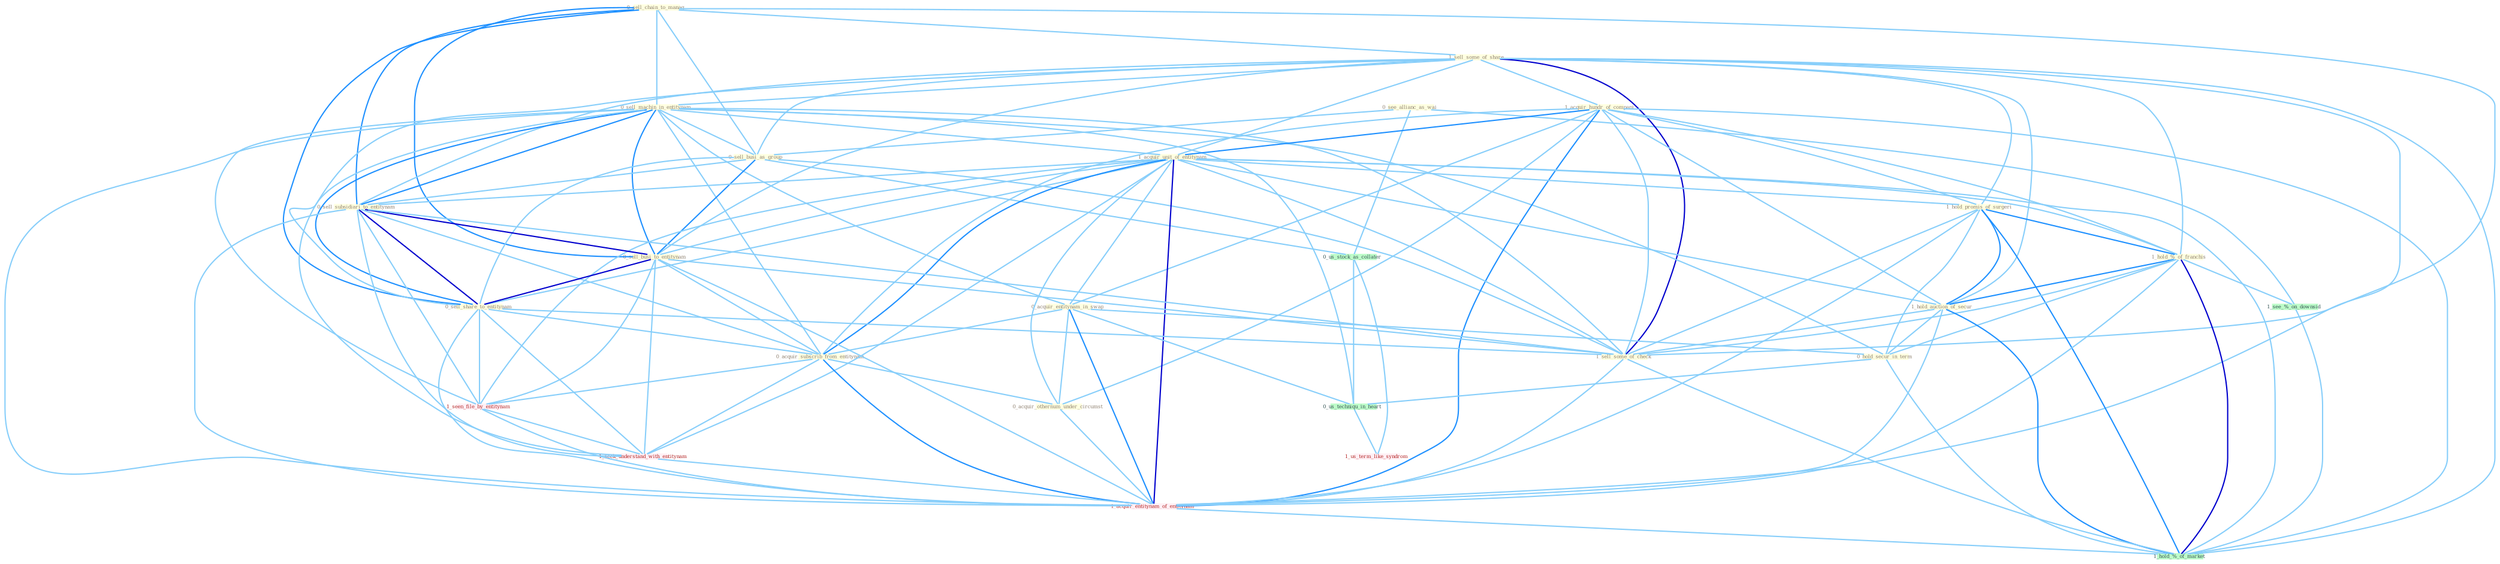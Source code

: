 Graph G{ 
    node
    [shape=polygon,style=filled,width=.5,height=.06,color="#BDFCC9",fixedsize=true,fontsize=4,
    fontcolor="#2f4f4f"];
    {node
    [color="#ffffe0", fontcolor="#8b7d6b"] "0_sell_chain_to_manag " "0_see_allianc_as_wai " "1_sell_some_of_share " "0_sell_machin_in_entitynam " "0_sell_busi_as_group " "1_acquir_hundr_of_compani " "1_acquir_unit_of_entitynam " "0_sell_subsidiari_to_entitynam " "0_sell_busi_to_entitynam " "1_hold_promis_of_surgeri " "0_sell_share_to_entitynam " "1_hold_%_of_franchis " "1_hold_auction_of_secur " "0_acquir_entitynam_in_swap " "1_sell_some_of_check " "0_hold_secur_in_term " "0_acquir_subscrib_from_entitynam " "0_acquir_othernum_under_circumst "}
{node [color="#fff0f5", fontcolor="#b22222"] "1_seen_file_by_entitynam " "1_seek_understand_with_entitynam " "1_acquir_entitynam_of_entitynam " "1_us_term_like_syndrom "}
edge [color="#B0E2FF"];

	"0_sell_chain_to_manag " -- "1_sell_some_of_share " [w="1", color="#87cefa" ];
	"0_sell_chain_to_manag " -- "0_sell_machin_in_entitynam " [w="1", color="#87cefa" ];
	"0_sell_chain_to_manag " -- "0_sell_busi_as_group " [w="1", color="#87cefa" ];
	"0_sell_chain_to_manag " -- "0_sell_subsidiari_to_entitynam " [w="2", color="#1e90ff" , len=0.8];
	"0_sell_chain_to_manag " -- "0_sell_busi_to_entitynam " [w="2", color="#1e90ff" , len=0.8];
	"0_sell_chain_to_manag " -- "0_sell_share_to_entitynam " [w="2", color="#1e90ff" , len=0.8];
	"0_sell_chain_to_manag " -- "1_sell_some_of_check " [w="1", color="#87cefa" ];
	"0_see_allianc_as_wai " -- "0_sell_busi_as_group " [w="1", color="#87cefa" ];
	"0_see_allianc_as_wai " -- "0_us_stock_as_collater " [w="1", color="#87cefa" ];
	"0_see_allianc_as_wai " -- "1_see_%_on_downsid " [w="1", color="#87cefa" ];
	"1_sell_some_of_share " -- "0_sell_machin_in_entitynam " [w="1", color="#87cefa" ];
	"1_sell_some_of_share " -- "0_sell_busi_as_group " [w="1", color="#87cefa" ];
	"1_sell_some_of_share " -- "1_acquir_hundr_of_compani " [w="1", color="#87cefa" ];
	"1_sell_some_of_share " -- "1_acquir_unit_of_entitynam " [w="1", color="#87cefa" ];
	"1_sell_some_of_share " -- "0_sell_subsidiari_to_entitynam " [w="1", color="#87cefa" ];
	"1_sell_some_of_share " -- "0_sell_busi_to_entitynam " [w="1", color="#87cefa" ];
	"1_sell_some_of_share " -- "1_hold_promis_of_surgeri " [w="1", color="#87cefa" ];
	"1_sell_some_of_share " -- "0_sell_share_to_entitynam " [w="1", color="#87cefa" ];
	"1_sell_some_of_share " -- "1_hold_%_of_franchis " [w="1", color="#87cefa" ];
	"1_sell_some_of_share " -- "1_hold_auction_of_secur " [w="1", color="#87cefa" ];
	"1_sell_some_of_share " -- "1_sell_some_of_check " [w="3", color="#0000cd" , len=0.6];
	"1_sell_some_of_share " -- "1_acquir_entitynam_of_entitynam " [w="1", color="#87cefa" ];
	"1_sell_some_of_share " -- "1_hold_%_of_market " [w="1", color="#87cefa" ];
	"0_sell_machin_in_entitynam " -- "0_sell_busi_as_group " [w="1", color="#87cefa" ];
	"0_sell_machin_in_entitynam " -- "1_acquir_unit_of_entitynam " [w="1", color="#87cefa" ];
	"0_sell_machin_in_entitynam " -- "0_sell_subsidiari_to_entitynam " [w="2", color="#1e90ff" , len=0.8];
	"0_sell_machin_in_entitynam " -- "0_sell_busi_to_entitynam " [w="2", color="#1e90ff" , len=0.8];
	"0_sell_machin_in_entitynam " -- "0_sell_share_to_entitynam " [w="2", color="#1e90ff" , len=0.8];
	"0_sell_machin_in_entitynam " -- "0_acquir_entitynam_in_swap " [w="1", color="#87cefa" ];
	"0_sell_machin_in_entitynam " -- "1_sell_some_of_check " [w="1", color="#87cefa" ];
	"0_sell_machin_in_entitynam " -- "0_hold_secur_in_term " [w="1", color="#87cefa" ];
	"0_sell_machin_in_entitynam " -- "0_acquir_subscrib_from_entitynam " [w="1", color="#87cefa" ];
	"0_sell_machin_in_entitynam " -- "1_seen_file_by_entitynam " [w="1", color="#87cefa" ];
	"0_sell_machin_in_entitynam " -- "1_seek_understand_with_entitynam " [w="1", color="#87cefa" ];
	"0_sell_machin_in_entitynam " -- "1_acquir_entitynam_of_entitynam " [w="1", color="#87cefa" ];
	"0_sell_machin_in_entitynam " -- "0_us_techniqu_in_heart " [w="1", color="#87cefa" ];
	"0_sell_busi_as_group " -- "0_sell_subsidiari_to_entitynam " [w="1", color="#87cefa" ];
	"0_sell_busi_as_group " -- "0_sell_busi_to_entitynam " [w="2", color="#1e90ff" , len=0.8];
	"0_sell_busi_as_group " -- "0_sell_share_to_entitynam " [w="1", color="#87cefa" ];
	"0_sell_busi_as_group " -- "1_sell_some_of_check " [w="1", color="#87cefa" ];
	"0_sell_busi_as_group " -- "0_us_stock_as_collater " [w="1", color="#87cefa" ];
	"1_acquir_hundr_of_compani " -- "1_acquir_unit_of_entitynam " [w="2", color="#1e90ff" , len=0.8];
	"1_acquir_hundr_of_compani " -- "1_hold_promis_of_surgeri " [w="1", color="#87cefa" ];
	"1_acquir_hundr_of_compani " -- "1_hold_%_of_franchis " [w="1", color="#87cefa" ];
	"1_acquir_hundr_of_compani " -- "1_hold_auction_of_secur " [w="1", color="#87cefa" ];
	"1_acquir_hundr_of_compani " -- "0_acquir_entitynam_in_swap " [w="1", color="#87cefa" ];
	"1_acquir_hundr_of_compani " -- "1_sell_some_of_check " [w="1", color="#87cefa" ];
	"1_acquir_hundr_of_compani " -- "0_acquir_subscrib_from_entitynam " [w="1", color="#87cefa" ];
	"1_acquir_hundr_of_compani " -- "0_acquir_othernum_under_circumst " [w="1", color="#87cefa" ];
	"1_acquir_hundr_of_compani " -- "1_acquir_entitynam_of_entitynam " [w="2", color="#1e90ff" , len=0.8];
	"1_acquir_hundr_of_compani " -- "1_hold_%_of_market " [w="1", color="#87cefa" ];
	"1_acquir_unit_of_entitynam " -- "0_sell_subsidiari_to_entitynam " [w="1", color="#87cefa" ];
	"1_acquir_unit_of_entitynam " -- "0_sell_busi_to_entitynam " [w="1", color="#87cefa" ];
	"1_acquir_unit_of_entitynam " -- "1_hold_promis_of_surgeri " [w="1", color="#87cefa" ];
	"1_acquir_unit_of_entitynam " -- "0_sell_share_to_entitynam " [w="1", color="#87cefa" ];
	"1_acquir_unit_of_entitynam " -- "1_hold_%_of_franchis " [w="1", color="#87cefa" ];
	"1_acquir_unit_of_entitynam " -- "1_hold_auction_of_secur " [w="1", color="#87cefa" ];
	"1_acquir_unit_of_entitynam " -- "0_acquir_entitynam_in_swap " [w="1", color="#87cefa" ];
	"1_acquir_unit_of_entitynam " -- "1_sell_some_of_check " [w="1", color="#87cefa" ];
	"1_acquir_unit_of_entitynam " -- "0_acquir_subscrib_from_entitynam " [w="2", color="#1e90ff" , len=0.8];
	"1_acquir_unit_of_entitynam " -- "0_acquir_othernum_under_circumst " [w="1", color="#87cefa" ];
	"1_acquir_unit_of_entitynam " -- "1_seen_file_by_entitynam " [w="1", color="#87cefa" ];
	"1_acquir_unit_of_entitynam " -- "1_seek_understand_with_entitynam " [w="1", color="#87cefa" ];
	"1_acquir_unit_of_entitynam " -- "1_acquir_entitynam_of_entitynam " [w="3", color="#0000cd" , len=0.6];
	"1_acquir_unit_of_entitynam " -- "1_hold_%_of_market " [w="1", color="#87cefa" ];
	"0_sell_subsidiari_to_entitynam " -- "0_sell_busi_to_entitynam " [w="3", color="#0000cd" , len=0.6];
	"0_sell_subsidiari_to_entitynam " -- "0_sell_share_to_entitynam " [w="3", color="#0000cd" , len=0.6];
	"0_sell_subsidiari_to_entitynam " -- "1_sell_some_of_check " [w="1", color="#87cefa" ];
	"0_sell_subsidiari_to_entitynam " -- "0_acquir_subscrib_from_entitynam " [w="1", color="#87cefa" ];
	"0_sell_subsidiari_to_entitynam " -- "1_seen_file_by_entitynam " [w="1", color="#87cefa" ];
	"0_sell_subsidiari_to_entitynam " -- "1_seek_understand_with_entitynam " [w="1", color="#87cefa" ];
	"0_sell_subsidiari_to_entitynam " -- "1_acquir_entitynam_of_entitynam " [w="1", color="#87cefa" ];
	"0_sell_busi_to_entitynam " -- "0_sell_share_to_entitynam " [w="3", color="#0000cd" , len=0.6];
	"0_sell_busi_to_entitynam " -- "1_sell_some_of_check " [w="1", color="#87cefa" ];
	"0_sell_busi_to_entitynam " -- "0_acquir_subscrib_from_entitynam " [w="1", color="#87cefa" ];
	"0_sell_busi_to_entitynam " -- "1_seen_file_by_entitynam " [w="1", color="#87cefa" ];
	"0_sell_busi_to_entitynam " -- "1_seek_understand_with_entitynam " [w="1", color="#87cefa" ];
	"0_sell_busi_to_entitynam " -- "1_acquir_entitynam_of_entitynam " [w="1", color="#87cefa" ];
	"1_hold_promis_of_surgeri " -- "1_hold_%_of_franchis " [w="2", color="#1e90ff" , len=0.8];
	"1_hold_promis_of_surgeri " -- "1_hold_auction_of_secur " [w="2", color="#1e90ff" , len=0.8];
	"1_hold_promis_of_surgeri " -- "1_sell_some_of_check " [w="1", color="#87cefa" ];
	"1_hold_promis_of_surgeri " -- "0_hold_secur_in_term " [w="1", color="#87cefa" ];
	"1_hold_promis_of_surgeri " -- "1_acquir_entitynam_of_entitynam " [w="1", color="#87cefa" ];
	"1_hold_promis_of_surgeri " -- "1_hold_%_of_market " [w="2", color="#1e90ff" , len=0.8];
	"0_sell_share_to_entitynam " -- "1_sell_some_of_check " [w="1", color="#87cefa" ];
	"0_sell_share_to_entitynam " -- "0_acquir_subscrib_from_entitynam " [w="1", color="#87cefa" ];
	"0_sell_share_to_entitynam " -- "1_seen_file_by_entitynam " [w="1", color="#87cefa" ];
	"0_sell_share_to_entitynam " -- "1_seek_understand_with_entitynam " [w="1", color="#87cefa" ];
	"0_sell_share_to_entitynam " -- "1_acquir_entitynam_of_entitynam " [w="1", color="#87cefa" ];
	"1_hold_%_of_franchis " -- "1_hold_auction_of_secur " [w="2", color="#1e90ff" , len=0.8];
	"1_hold_%_of_franchis " -- "1_sell_some_of_check " [w="1", color="#87cefa" ];
	"1_hold_%_of_franchis " -- "0_hold_secur_in_term " [w="1", color="#87cefa" ];
	"1_hold_%_of_franchis " -- "1_acquir_entitynam_of_entitynam " [w="1", color="#87cefa" ];
	"1_hold_%_of_franchis " -- "1_see_%_on_downsid " [w="1", color="#87cefa" ];
	"1_hold_%_of_franchis " -- "1_hold_%_of_market " [w="3", color="#0000cd" , len=0.6];
	"1_hold_auction_of_secur " -- "1_sell_some_of_check " [w="1", color="#87cefa" ];
	"1_hold_auction_of_secur " -- "0_hold_secur_in_term " [w="1", color="#87cefa" ];
	"1_hold_auction_of_secur " -- "1_acquir_entitynam_of_entitynam " [w="1", color="#87cefa" ];
	"1_hold_auction_of_secur " -- "1_hold_%_of_market " [w="2", color="#1e90ff" , len=0.8];
	"0_acquir_entitynam_in_swap " -- "0_hold_secur_in_term " [w="1", color="#87cefa" ];
	"0_acquir_entitynam_in_swap " -- "0_acquir_subscrib_from_entitynam " [w="1", color="#87cefa" ];
	"0_acquir_entitynam_in_swap " -- "0_acquir_othernum_under_circumst " [w="1", color="#87cefa" ];
	"0_acquir_entitynam_in_swap " -- "1_acquir_entitynam_of_entitynam " [w="2", color="#1e90ff" , len=0.8];
	"0_acquir_entitynam_in_swap " -- "0_us_techniqu_in_heart " [w="1", color="#87cefa" ];
	"1_sell_some_of_check " -- "1_acquir_entitynam_of_entitynam " [w="1", color="#87cefa" ];
	"1_sell_some_of_check " -- "1_hold_%_of_market " [w="1", color="#87cefa" ];
	"0_hold_secur_in_term " -- "0_us_techniqu_in_heart " [w="1", color="#87cefa" ];
	"0_hold_secur_in_term " -- "1_hold_%_of_market " [w="1", color="#87cefa" ];
	"0_acquir_subscrib_from_entitynam " -- "0_acquir_othernum_under_circumst " [w="1", color="#87cefa" ];
	"0_acquir_subscrib_from_entitynam " -- "1_seen_file_by_entitynam " [w="1", color="#87cefa" ];
	"0_acquir_subscrib_from_entitynam " -- "1_seek_understand_with_entitynam " [w="1", color="#87cefa" ];
	"0_acquir_subscrib_from_entitynam " -- "1_acquir_entitynam_of_entitynam " [w="2", color="#1e90ff" , len=0.8];
	"0_acquir_othernum_under_circumst " -- "1_acquir_entitynam_of_entitynam " [w="1", color="#87cefa" ];
	"1_seen_file_by_entitynam " -- "1_seek_understand_with_entitynam " [w="1", color="#87cefa" ];
	"1_seen_file_by_entitynam " -- "1_acquir_entitynam_of_entitynam " [w="1", color="#87cefa" ];
	"0_us_stock_as_collater " -- "0_us_techniqu_in_heart " [w="1", color="#87cefa" ];
	"0_us_stock_as_collater " -- "1_us_term_like_syndrom " [w="1", color="#87cefa" ];
	"1_seek_understand_with_entitynam " -- "1_acquir_entitynam_of_entitynam " [w="1", color="#87cefa" ];
	"1_acquir_entitynam_of_entitynam " -- "1_hold_%_of_market " [w="1", color="#87cefa" ];
	"0_us_techniqu_in_heart " -- "1_us_term_like_syndrom " [w="1", color="#87cefa" ];
	"1_see_%_on_downsid " -- "1_hold_%_of_market " [w="1", color="#87cefa" ];
}